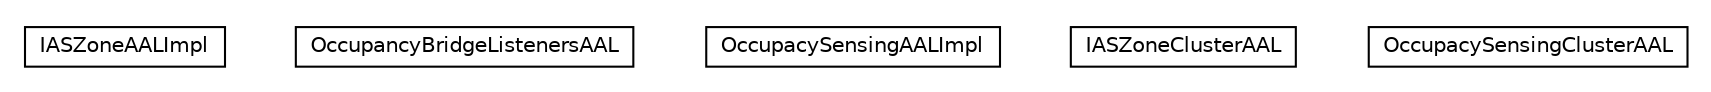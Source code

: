 #!/usr/local/bin/dot
#
# Class diagram 
# Generated by UMLGraph version R5_6-24-gf6e263 (http://www.umlgraph.org/)
#

digraph G {
	edge [fontname="Helvetica",fontsize=10,labelfontname="Helvetica",labelfontsize=10];
	node [fontname="Helvetica",fontsize=10,shape=plaintext];
	nodesep=0.25;
	ranksep=0.5;
	// org.universAAL.lddi.zigbee.commissioning.clusters.impl.IASZoneAALImpl
	c34740 [label=<<table title="org.universAAL.lddi.zigbee.commissioning.clusters.impl.IASZoneAALImpl" border="0" cellborder="1" cellspacing="0" cellpadding="2" port="p" href="./IASZoneAALImpl.html">
		<tr><td><table border="0" cellspacing="0" cellpadding="1">
<tr><td align="center" balign="center"> IASZoneAALImpl </td></tr>
		</table></td></tr>
		</table>>, URL="./IASZoneAALImpl.html", fontname="Helvetica", fontcolor="black", fontsize=10.0];
	// org.universAAL.lddi.zigbee.commissioning.clusters.impl.OccupancyBridgeListenersAAL
	c34741 [label=<<table title="org.universAAL.lddi.zigbee.commissioning.clusters.impl.OccupancyBridgeListenersAAL" border="0" cellborder="1" cellspacing="0" cellpadding="2" port="p" href="./OccupancyBridgeListenersAAL.html">
		<tr><td><table border="0" cellspacing="0" cellpadding="1">
<tr><td align="center" balign="center"> OccupancyBridgeListenersAAL </td></tr>
		</table></td></tr>
		</table>>, URL="./OccupancyBridgeListenersAAL.html", fontname="Helvetica", fontcolor="black", fontsize=10.0];
	// org.universAAL.lddi.zigbee.commissioning.clusters.impl.OccupacySensingAALImpl
	c34742 [label=<<table title="org.universAAL.lddi.zigbee.commissioning.clusters.impl.OccupacySensingAALImpl" border="0" cellborder="1" cellspacing="0" cellpadding="2" port="p" href="./OccupacySensingAALImpl.html">
		<tr><td><table border="0" cellspacing="0" cellpadding="1">
<tr><td align="center" balign="center"> OccupacySensingAALImpl </td></tr>
		</table></td></tr>
		</table>>, URL="./OccupacySensingAALImpl.html", fontname="Helvetica", fontcolor="black", fontsize=10.0];
	// org.universAAL.lddi.zigbee.commissioning.clusters.impl.IASZoneClusterAAL
	c34743 [label=<<table title="org.universAAL.lddi.zigbee.commissioning.clusters.impl.IASZoneClusterAAL" border="0" cellborder="1" cellspacing="0" cellpadding="2" port="p" href="./IASZoneClusterAAL.html">
		<tr><td><table border="0" cellspacing="0" cellpadding="1">
<tr><td align="center" balign="center"> IASZoneClusterAAL </td></tr>
		</table></td></tr>
		</table>>, URL="./IASZoneClusterAAL.html", fontname="Helvetica", fontcolor="black", fontsize=10.0];
	// org.universAAL.lddi.zigbee.commissioning.clusters.impl.OccupacySensingClusterAAL
	c34744 [label=<<table title="org.universAAL.lddi.zigbee.commissioning.clusters.impl.OccupacySensingClusterAAL" border="0" cellborder="1" cellspacing="0" cellpadding="2" port="p" href="./OccupacySensingClusterAAL.html">
		<tr><td><table border="0" cellspacing="0" cellpadding="1">
<tr><td align="center" balign="center"> OccupacySensingClusterAAL </td></tr>
		</table></td></tr>
		</table>>, URL="./OccupacySensingClusterAAL.html", fontname="Helvetica", fontcolor="black", fontsize=10.0];
}

